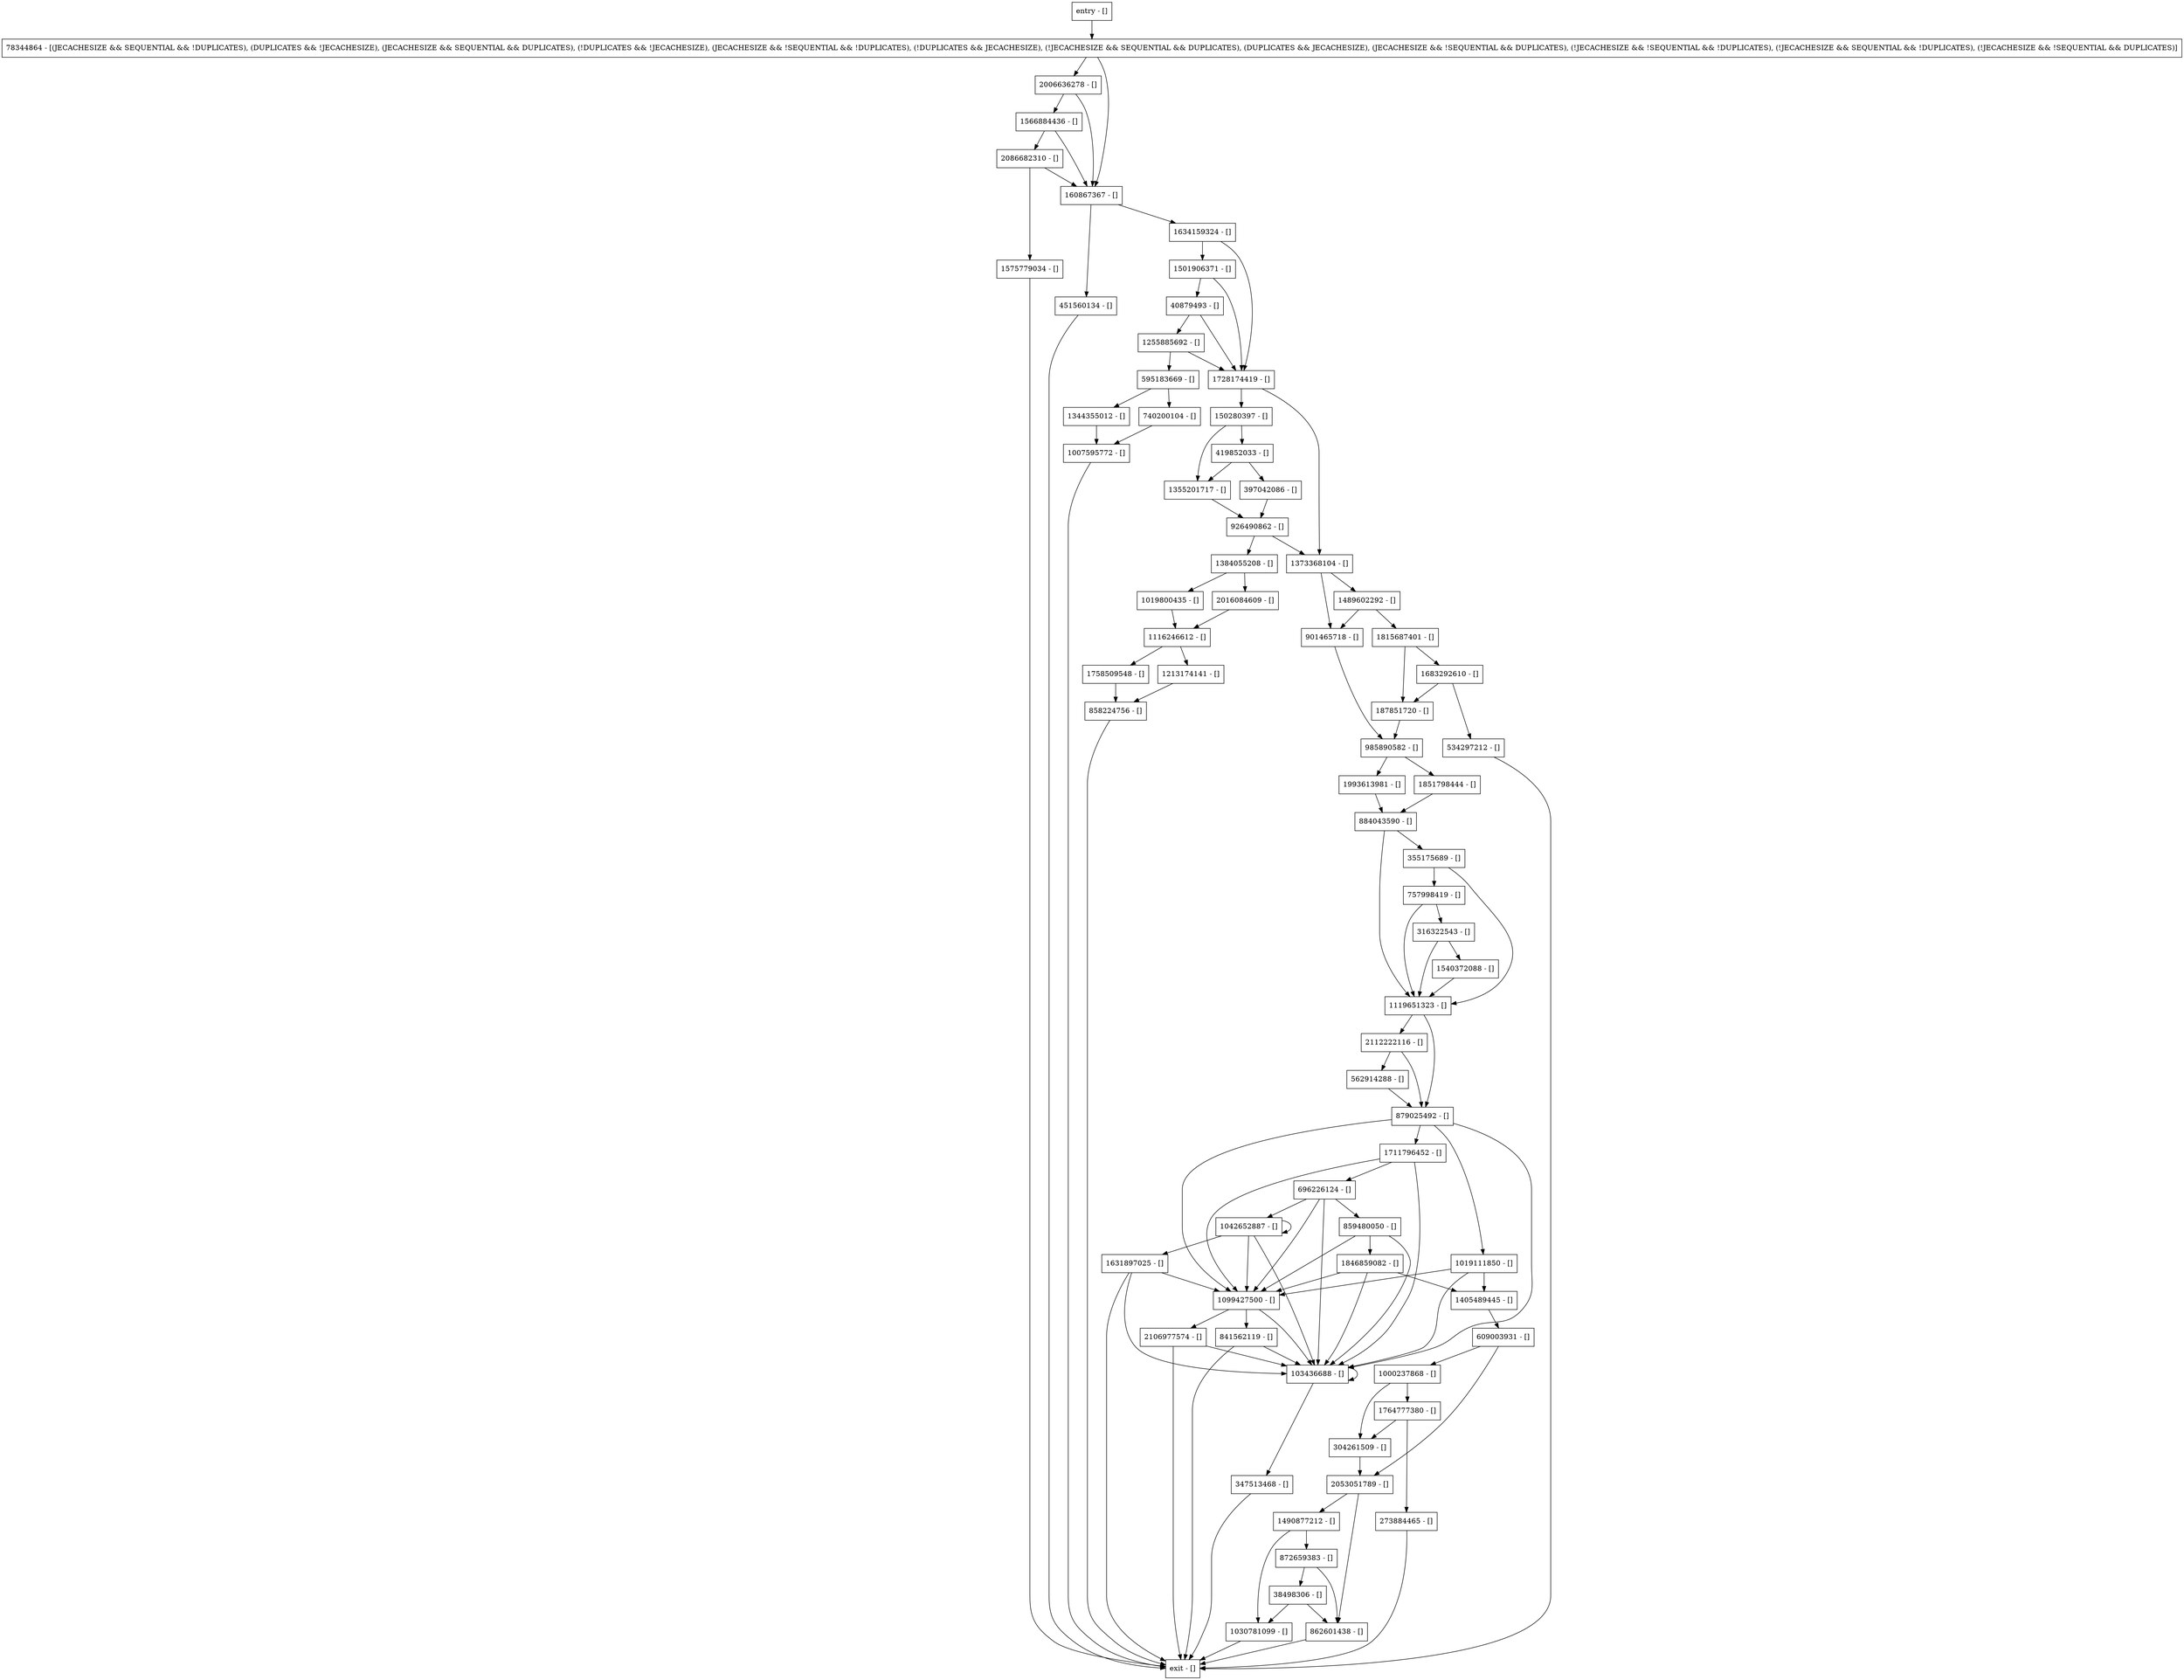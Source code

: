 digraph logInternal {
node [shape=record];
2106977574 [label="2106977574 - []"];
1213174141 [label="1213174141 - []"];
534297212 [label="534297212 - []"];
451560134 [label="451560134 - []"];
1540372088 [label="1540372088 - []"];
1634159324 [label="1634159324 - []"];
1711796452 [label="1711796452 - []"];
397042086 [label="397042086 - []"];
1405489445 [label="1405489445 - []"];
901465718 [label="901465718 - []"];
273884465 [label="273884465 - []"];
1373368104 [label="1373368104 - []"];
1764777380 [label="1764777380 - []"];
2053051789 [label="2053051789 - []"];
595183669 [label="595183669 - []"];
2006636278 [label="2006636278 - []"];
1846859082 [label="1846859082 - []"];
740200104 [label="740200104 - []"];
1683292610 [label="1683292610 - []"];
858224756 [label="858224756 - []"];
419852033 [label="419852033 - []"];
862601438 [label="862601438 - []"];
2112222116 [label="2112222116 - []"];
304261509 [label="304261509 - []"];
1758509548 [label="1758509548 - []"];
1384055208 [label="1384055208 - []"];
1489602292 [label="1489602292 - []"];
1019800435 [label="1019800435 - []"];
entry [label="entry - []"];
exit [label="exit - []"];
1116246612 [label="1116246612 - []"];
187851720 [label="187851720 - []"];
1815687401 [label="1815687401 - []"];
562914288 [label="562914288 - []"];
1007595772 [label="1007595772 - []"];
859480050 [label="859480050 - []"];
1344355012 [label="1344355012 - []"];
1566884436 [label="1566884436 - []"];
1000237868 [label="1000237868 - []"];
985890582 [label="985890582 - []"];
1119651323 [label="1119651323 - []"];
1490877212 [label="1490877212 - []"];
1255885692 [label="1255885692 - []"];
879025492 [label="879025492 - []"];
1355201717 [label="1355201717 - []"];
1019111850 [label="1019111850 - []"];
2086682310 [label="2086682310 - []"];
316322543 [label="316322543 - []"];
150280397 [label="150280397 - []"];
609003931 [label="609003931 - []"];
1501906371 [label="1501906371 - []"];
1631897025 [label="1631897025 - []"];
757998419 [label="757998419 - []"];
38498306 [label="38498306 - []"];
1575779034 [label="1575779034 - []"];
2016084609 [label="2016084609 - []"];
872659383 [label="872659383 - []"];
696226124 [label="696226124 - []"];
103436688 [label="103436688 - []"];
1993613981 [label="1993613981 - []"];
1042652887 [label="1042652887 - []"];
160867367 [label="160867367 - []"];
347513468 [label="347513468 - []"];
40879493 [label="40879493 - []"];
884043590 [label="884043590 - []"];
1728174419 [label="1728174419 - []"];
1030781099 [label="1030781099 - []"];
1851798444 [label="1851798444 - []"];
355175689 [label="355175689 - []"];
841562119 [label="841562119 - []"];
1099427500 [label="1099427500 - []"];
926490862 [label="926490862 - []"];
78344864 [label="78344864 - [(JECACHESIZE && SEQUENTIAL && !DUPLICATES), (DUPLICATES && !JECACHESIZE), (JECACHESIZE && SEQUENTIAL && DUPLICATES), (!DUPLICATES && !JECACHESIZE), (JECACHESIZE && !SEQUENTIAL && !DUPLICATES), (!DUPLICATES && JECACHESIZE), (!JECACHESIZE && SEQUENTIAL && DUPLICATES), (DUPLICATES && JECACHESIZE), (JECACHESIZE && !SEQUENTIAL && DUPLICATES), (!JECACHESIZE && !SEQUENTIAL && !DUPLICATES), (!JECACHESIZE && SEQUENTIAL && !DUPLICATES), (!JECACHESIZE && !SEQUENTIAL && DUPLICATES)]"];
entry;
exit;
2106977574 -> 103436688;
2106977574 -> exit;
1213174141 -> 858224756;
534297212 -> exit;
451560134 -> exit;
1540372088 -> 1119651323;
1634159324 -> 1501906371;
1634159324 -> 1728174419;
1711796452 -> 103436688;
1711796452 -> 1099427500;
1711796452 -> 696226124;
397042086 -> 926490862;
1405489445 -> 609003931;
901465718 -> 985890582;
273884465 -> exit;
1373368104 -> 901465718;
1373368104 -> 1489602292;
1764777380 -> 273884465;
1764777380 -> 304261509;
2053051789 -> 1490877212;
2053051789 -> 862601438;
595183669 -> 1344355012;
595183669 -> 740200104;
2006636278 -> 1566884436;
2006636278 -> 160867367;
1846859082 -> 103436688;
1846859082 -> 1405489445;
1846859082 -> 1099427500;
740200104 -> 1007595772;
1683292610 -> 187851720;
1683292610 -> 534297212;
858224756 -> exit;
419852033 -> 397042086;
419852033 -> 1355201717;
862601438 -> exit;
2112222116 -> 562914288;
2112222116 -> 879025492;
304261509 -> 2053051789;
1758509548 -> 858224756;
1384055208 -> 2016084609;
1384055208 -> 1019800435;
1489602292 -> 901465718;
1489602292 -> 1815687401;
1019800435 -> 1116246612;
entry -> 78344864;
1116246612 -> 1213174141;
1116246612 -> 1758509548;
187851720 -> 985890582;
1815687401 -> 1683292610;
1815687401 -> 187851720;
562914288 -> 879025492;
1007595772 -> exit;
859480050 -> 103436688;
859480050 -> 1099427500;
859480050 -> 1846859082;
1344355012 -> 1007595772;
1566884436 -> 160867367;
1566884436 -> 2086682310;
1000237868 -> 304261509;
1000237868 -> 1764777380;
985890582 -> 1993613981;
985890582 -> 1851798444;
1119651323 -> 2112222116;
1119651323 -> 879025492;
1490877212 -> 872659383;
1490877212 -> 1030781099;
1255885692 -> 595183669;
1255885692 -> 1728174419;
879025492 -> 103436688;
879025492 -> 1711796452;
879025492 -> 1099427500;
879025492 -> 1019111850;
1355201717 -> 926490862;
1019111850 -> 103436688;
1019111850 -> 1405489445;
1019111850 -> 1099427500;
2086682310 -> 160867367;
2086682310 -> 1575779034;
316322543 -> 1540372088;
316322543 -> 1119651323;
150280397 -> 419852033;
150280397 -> 1355201717;
609003931 -> 1000237868;
609003931 -> 2053051789;
1501906371 -> 40879493;
1501906371 -> 1728174419;
1631897025 -> 103436688;
1631897025 -> exit;
1631897025 -> 1099427500;
757998419 -> 316322543;
757998419 -> 1119651323;
38498306 -> 862601438;
38498306 -> 1030781099;
1575779034 -> exit;
2016084609 -> 1116246612;
872659383 -> 862601438;
872659383 -> 38498306;
696226124 -> 103436688;
696226124 -> 1042652887;
696226124 -> 859480050;
696226124 -> 1099427500;
103436688 -> 103436688;
103436688 -> 347513468;
1993613981 -> 884043590;
1042652887 -> 103436688;
1042652887 -> 1042652887;
1042652887 -> 1631897025;
1042652887 -> 1099427500;
160867367 -> 451560134;
160867367 -> 1634159324;
347513468 -> exit;
40879493 -> 1255885692;
40879493 -> 1728174419;
884043590 -> 355175689;
884043590 -> 1119651323;
1728174419 -> 150280397;
1728174419 -> 1373368104;
1030781099 -> exit;
1851798444 -> 884043590;
355175689 -> 1119651323;
355175689 -> 757998419;
841562119 -> 103436688;
841562119 -> exit;
1099427500 -> 103436688;
1099427500 -> 2106977574;
1099427500 -> 841562119;
926490862 -> 1373368104;
926490862 -> 1384055208;
78344864 -> 160867367;
78344864 -> 2006636278;
}
